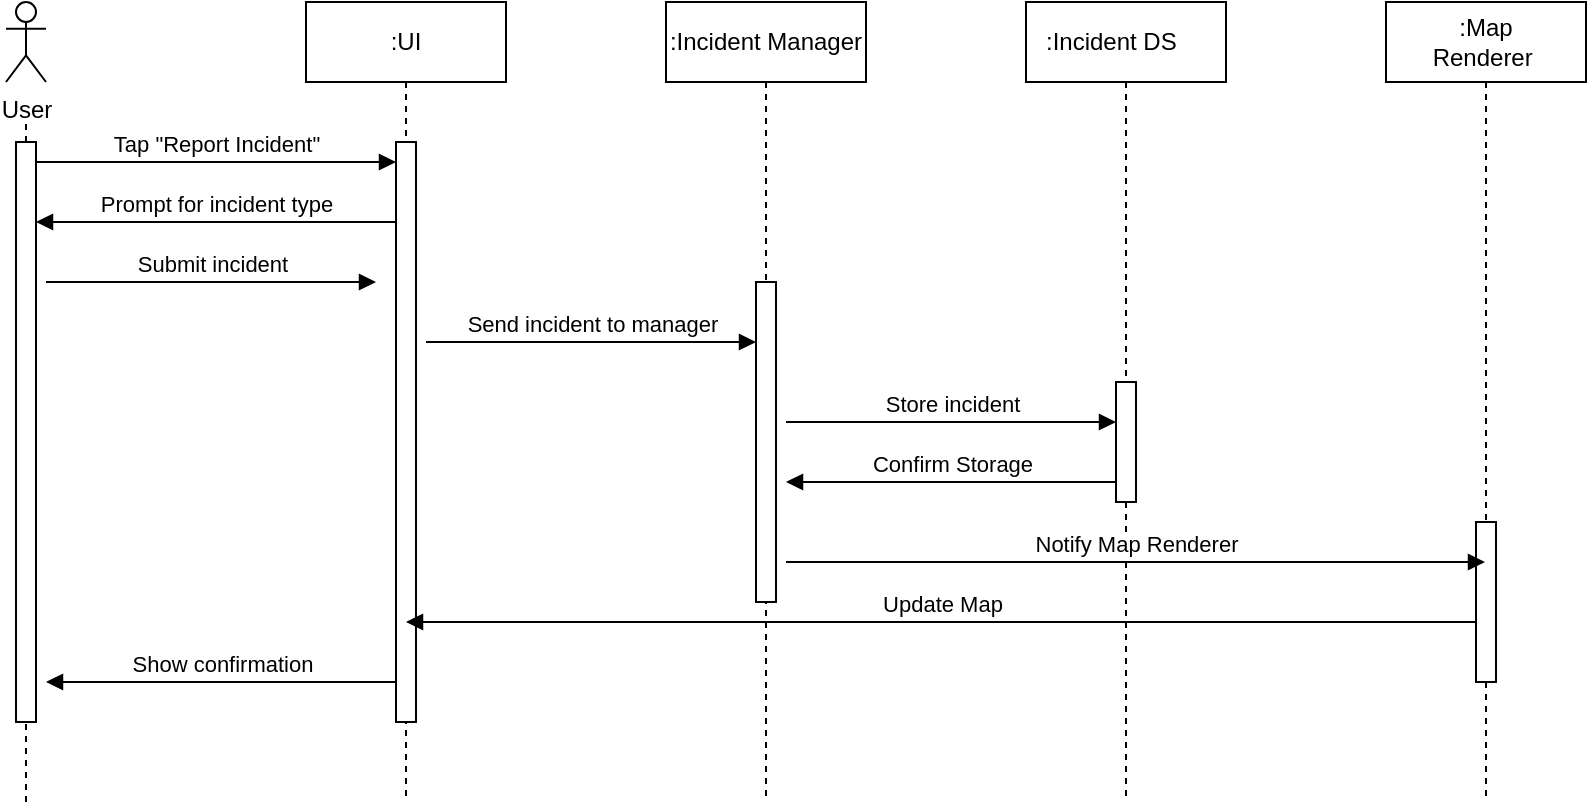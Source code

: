 <mxfile>
    <diagram name="Page-1" id="2YBvvXClWsGukQMizWep">
        <mxGraphModel dx="1329" dy="568" grid="1" gridSize="10" guides="1" tooltips="1" connect="1" arrows="1" fold="1" page="1" pageScale="1" pageWidth="850" pageHeight="1100" math="0" shadow="0">
            <root>
                <mxCell id="0"/>
                <mxCell id="1" parent="0"/>
                <mxCell id="aM9ryv3xv72pqoxQDRHE-5" value=":UI" style="shape=umlLifeline;perimeter=lifelinePerimeter;whiteSpace=wrap;html=1;container=0;dropTarget=0;collapsible=0;recursiveResize=0;outlineConnect=0;portConstraint=eastwest;newEdgeStyle={&quot;edgeStyle&quot;:&quot;elbowEdgeStyle&quot;,&quot;elbow&quot;:&quot;vertical&quot;,&quot;curved&quot;:0,&quot;rounded&quot;:0};" parent="1" vertex="1">
                    <mxGeometry x="220" y="40" width="100" height="400" as="geometry"/>
                </mxCell>
                <mxCell id="PAPQqsJMQdGMUSHLwfSt-8" value="" style="html=1;points=[[0,0,0,0,5],[0,1,0,0,-5],[1,0,0,0,5],[1,1,0,0,-5]];perimeter=orthogonalPerimeter;outlineConnect=0;targetShapes=umlLifeline;portConstraint=eastwest;newEdgeStyle={&quot;curved&quot;:0,&quot;rounded&quot;:0};" parent="aM9ryv3xv72pqoxQDRHE-5" vertex="1">
                    <mxGeometry x="45" y="70" width="10" height="290" as="geometry"/>
                </mxCell>
                <mxCell id="aM9ryv3xv72pqoxQDRHE-7" value="Tap &quot;Report Incident&quot;" style="html=1;verticalAlign=bottom;endArrow=block;edgeStyle=elbowEdgeStyle;elbow=vertical;curved=0;rounded=0;" parent="1" edge="1" source="5">
                    <mxGeometry relative="1" as="geometry">
                        <mxPoint x="95" y="120" as="sourcePoint"/>
                        <Array as="points">
                            <mxPoint x="180" y="120"/>
                        </Array>
                        <mxPoint x="265" y="120" as="targetPoint"/>
                    </mxGeometry>
                </mxCell>
                <mxCell id="aM9ryv3xv72pqoxQDRHE-9" value="Prompt for incident type" style="html=1;verticalAlign=bottom;endArrow=block;edgeStyle=elbowEdgeStyle;elbow=vertical;curved=0;rounded=0;" parent="1" edge="1" target="5">
                    <mxGeometry relative="1" as="geometry">
                        <mxPoint x="265" y="150" as="sourcePoint"/>
                        <Array as="points">
                            <mxPoint x="190" y="150"/>
                        </Array>
                        <mxPoint x="100" y="150" as="targetPoint"/>
                    </mxGeometry>
                </mxCell>
                <mxCell id="KaihL9I_P3rSQ9p7ENMB-1" value=":Incident Manager" style="shape=umlLifeline;perimeter=lifelinePerimeter;whiteSpace=wrap;html=1;container=0;dropTarget=0;collapsible=0;recursiveResize=0;outlineConnect=0;portConstraint=eastwest;newEdgeStyle={&quot;edgeStyle&quot;:&quot;elbowEdgeStyle&quot;,&quot;elbow&quot;:&quot;vertical&quot;,&quot;curved&quot;:0,&quot;rounded&quot;:0};" parent="1" vertex="1">
                    <mxGeometry x="400" y="40" width="100" height="400" as="geometry"/>
                </mxCell>
                <mxCell id="PAPQqsJMQdGMUSHLwfSt-7" value="" style="html=1;points=[[0,0,0,0,5],[0,1,0,0,-5],[1,0,0,0,5],[1,1,0,0,-5]];perimeter=orthogonalPerimeter;outlineConnect=0;targetShapes=umlLifeline;portConstraint=eastwest;newEdgeStyle={&quot;curved&quot;:0,&quot;rounded&quot;:0};" parent="KaihL9I_P3rSQ9p7ENMB-1" vertex="1">
                    <mxGeometry x="45" y="140" width="10" height="160" as="geometry"/>
                </mxCell>
                <mxCell id="KaihL9I_P3rSQ9p7ENMB-3" value=":Incident DS&lt;span style=&quot;white-space: pre;&quot;&gt;&#x9;&lt;/span&gt;" style="shape=umlLifeline;perimeter=lifelinePerimeter;whiteSpace=wrap;html=1;container=0;dropTarget=0;collapsible=0;recursiveResize=0;outlineConnect=0;portConstraint=eastwest;newEdgeStyle={&quot;edgeStyle&quot;:&quot;elbowEdgeStyle&quot;,&quot;elbow&quot;:&quot;vertical&quot;,&quot;curved&quot;:0,&quot;rounded&quot;:0};" parent="1" vertex="1">
                    <mxGeometry x="580" y="40" width="100" height="400" as="geometry"/>
                </mxCell>
                <mxCell id="PAPQqsJMQdGMUSHLwfSt-6" value="" style="html=1;points=[[0,0,0,0,5],[0,1,0,0,-5],[1,0,0,0,5],[1,1,0,0,-5]];perimeter=orthogonalPerimeter;outlineConnect=0;targetShapes=umlLifeline;portConstraint=eastwest;newEdgeStyle={&quot;curved&quot;:0,&quot;rounded&quot;:0};" parent="KaihL9I_P3rSQ9p7ENMB-3" vertex="1">
                    <mxGeometry x="45" y="190" width="10" height="60" as="geometry"/>
                </mxCell>
                <mxCell id="KaihL9I_P3rSQ9p7ENMB-5" value=":Map Renderer&lt;span style=&quot;white-space: pre;&quot;&gt;&#x9;&lt;/span&gt;" style="shape=umlLifeline;perimeter=lifelinePerimeter;whiteSpace=wrap;html=1;container=0;dropTarget=0;collapsible=0;recursiveResize=0;outlineConnect=0;portConstraint=eastwest;newEdgeStyle={&quot;edgeStyle&quot;:&quot;elbowEdgeStyle&quot;,&quot;elbow&quot;:&quot;vertical&quot;,&quot;curved&quot;:0,&quot;rounded&quot;:0};" parent="1" vertex="1">
                    <mxGeometry x="760" y="40" width="100" height="400" as="geometry"/>
                </mxCell>
                <mxCell id="PAPQqsJMQdGMUSHLwfSt-4" value="" style="html=1;points=[[0,0,0,0,5],[0,1,0,0,-5],[1,0,0,0,5],[1,1,0,0,-5]];perimeter=orthogonalPerimeter;outlineConnect=0;targetShapes=umlLifeline;portConstraint=eastwest;newEdgeStyle={&quot;curved&quot;:0,&quot;rounded&quot;:0};" parent="KaihL9I_P3rSQ9p7ENMB-5" vertex="1">
                    <mxGeometry x="45" y="260" width="10" height="80" as="geometry"/>
                </mxCell>
                <mxCell id="KaihL9I_P3rSQ9p7ENMB-7" value="Submit incident" style="html=1;verticalAlign=bottom;endArrow=block;edgeStyle=elbowEdgeStyle;elbow=vertical;curved=0;rounded=0;" parent="1" edge="1">
                    <mxGeometry relative="1" as="geometry">
                        <mxPoint x="90" y="180.0" as="sourcePoint"/>
                        <Array as="points">
                            <mxPoint x="180" y="180"/>
                        </Array>
                        <mxPoint x="255" y="180.17" as="targetPoint"/>
                    </mxGeometry>
                </mxCell>
                <mxCell id="KaihL9I_P3rSQ9p7ENMB-8" value="Send incident to manager" style="html=1;verticalAlign=bottom;endArrow=block;edgeStyle=elbowEdgeStyle;elbow=vertical;curved=0;rounded=0;" parent="1" edge="1">
                    <mxGeometry relative="1" as="geometry">
                        <mxPoint x="280" y="210.0" as="sourcePoint"/>
                        <Array as="points">
                            <mxPoint x="370" y="210"/>
                        </Array>
                        <mxPoint x="445" y="210.17" as="targetPoint"/>
                    </mxGeometry>
                </mxCell>
                <mxCell id="KaihL9I_P3rSQ9p7ENMB-9" value="Store incident" style="html=1;verticalAlign=bottom;endArrow=block;edgeStyle=elbowEdgeStyle;elbow=vertical;curved=0;rounded=0;" parent="1" edge="1">
                    <mxGeometry relative="1" as="geometry">
                        <mxPoint x="460" y="250.0" as="sourcePoint"/>
                        <Array as="points">
                            <mxPoint x="550" y="250"/>
                        </Array>
                        <mxPoint x="625" y="250.17" as="targetPoint"/>
                    </mxGeometry>
                </mxCell>
                <mxCell id="KaihL9I_P3rSQ9p7ENMB-10" value="Confirm Storage" style="html=1;verticalAlign=bottom;endArrow=block;edgeStyle=elbowEdgeStyle;elbow=vertical;curved=0;rounded=0;" parent="1" edge="1">
                    <mxGeometry relative="1" as="geometry">
                        <mxPoint x="625" y="280" as="sourcePoint"/>
                        <Array as="points">
                            <mxPoint x="550" y="280"/>
                        </Array>
                        <mxPoint x="460" y="280" as="targetPoint"/>
                    </mxGeometry>
                </mxCell>
                <mxCell id="KaihL9I_P3rSQ9p7ENMB-11" value="Notify Map Renderer" style="html=1;verticalAlign=bottom;endArrow=block;edgeStyle=elbowEdgeStyle;elbow=vertical;curved=0;rounded=0;" parent="1" target="KaihL9I_P3rSQ9p7ENMB-5" edge="1">
                    <mxGeometry relative="1" as="geometry">
                        <mxPoint x="460" y="320.0" as="sourcePoint"/>
                        <Array as="points">
                            <mxPoint x="810" y="320"/>
                        </Array>
                        <mxPoint x="625" y="320.17" as="targetPoint"/>
                    </mxGeometry>
                </mxCell>
                <mxCell id="KaihL9I_P3rSQ9p7ENMB-12" value="Update Map" style="html=1;verticalAlign=bottom;endArrow=block;edgeStyle=elbowEdgeStyle;elbow=vertical;curved=0;rounded=0;" parent="1" target="aM9ryv3xv72pqoxQDRHE-5" edge="1">
                    <mxGeometry relative="1" as="geometry">
                        <mxPoint x="805" y="350" as="sourcePoint"/>
                        <Array as="points">
                            <mxPoint x="730" y="350"/>
                        </Array>
                        <mxPoint x="640" y="350" as="targetPoint"/>
                    </mxGeometry>
                </mxCell>
                <mxCell id="KaihL9I_P3rSQ9p7ENMB-13" value="Show confirmation" style="html=1;verticalAlign=bottom;endArrow=block;edgeStyle=elbowEdgeStyle;elbow=vertical;curved=0;rounded=0;entryX=1.5;entryY=0.931;entryDx=0;entryDy=0;entryPerimeter=0;" parent="1" edge="1" target="5">
                    <mxGeometry relative="1" as="geometry">
                        <mxPoint x="265" y="380" as="sourcePoint"/>
                        <Array as="points">
                            <mxPoint x="190" y="380"/>
                        </Array>
                        <mxPoint x="100" y="380" as="targetPoint"/>
                    </mxGeometry>
                </mxCell>
                <mxCell id="2" value="User" style="shape=umlActor;verticalLabelPosition=bottom;verticalAlign=top;html=1;outlineConnect=0;" vertex="1" parent="1">
                    <mxGeometry x="70" y="40" width="20" height="40" as="geometry"/>
                </mxCell>
                <mxCell id="3" value="" style="endArrow=none;dashed=1;html=1;" edge="1" parent="1" source="5">
                    <mxGeometry width="50" height="50" relative="1" as="geometry">
                        <mxPoint x="80" y="440" as="sourcePoint"/>
                        <mxPoint x="80" y="100" as="targetPoint"/>
                    </mxGeometry>
                </mxCell>
                <mxCell id="6" value="" style="endArrow=none;dashed=1;html=1;" edge="1" parent="1" target="5">
                    <mxGeometry width="50" height="50" relative="1" as="geometry">
                        <mxPoint x="80" y="440" as="sourcePoint"/>
                        <mxPoint x="80" y="100" as="targetPoint"/>
                    </mxGeometry>
                </mxCell>
                <mxCell id="5" value="" style="html=1;points=[[0,0,0,0,5],[0,1,0,0,-5],[1,0,0,0,5],[1,1,0,0,-5]];perimeter=orthogonalPerimeter;outlineConnect=0;targetShapes=umlLifeline;portConstraint=eastwest;newEdgeStyle={&quot;curved&quot;:0,&quot;rounded&quot;:0};" vertex="1" parent="1">
                    <mxGeometry x="75" y="110" width="10" height="290" as="geometry"/>
                </mxCell>
            </root>
        </mxGraphModel>
    </diagram>
</mxfile>